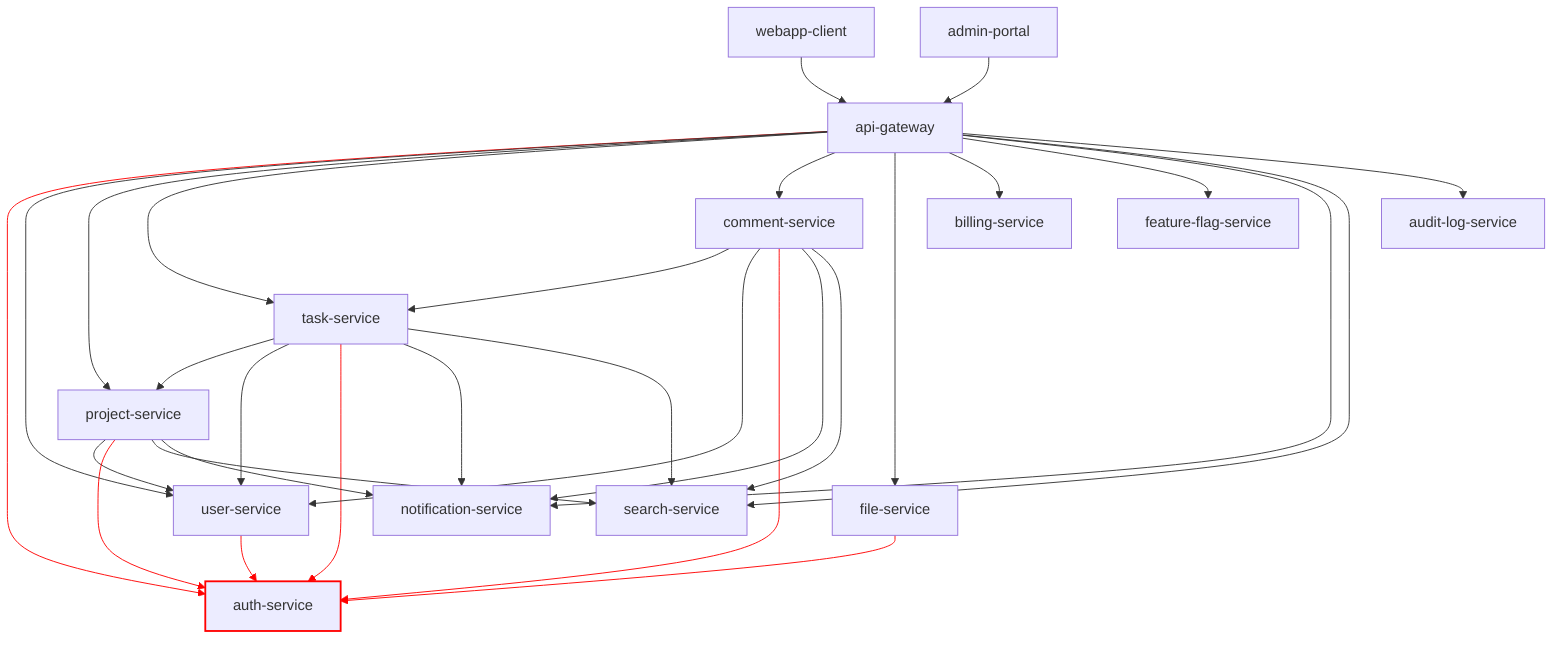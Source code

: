 graph TD

%% Webapps enter via API Gateway
    webapp-client --> api-gateway
    admin-portal --> api-gateway
%% Gateway routes only to entry-point services
    api-gateway --> auth-service
    api-gateway --> user-service
    api-gateway --> project-service
    api-gateway --> task-service
    api-gateway --> comment-service
    api-gateway --> file-service
    api-gateway --> billing-service
    api-gateway --> feature-flag-service
    api-gateway --> notification-service
    api-gateway --> search-service
    api-gateway --> audit-log-service
%% Core service dependencies
    task-service --> project-service
    task-service --> user-service
    task-service --> auth-service
    comment-service --> task-service
    comment-service --> user-service
    comment-service --> auth-service
    file-service --> auth-service
    project-service --> user-service
    project-service --> auth-service
    user-service --> auth-service
%% Supporting services (1-way dependencies)
    task-service --> notification-service
    task-service --> search-service
    comment-service --> notification-service
    comment-service --> search-service
    project-service --> search-service
    project-service --> notification-service
    linkStyle 2 stroke: red
    linkStyle 15 stroke: red
    linkStyle 18 stroke: red
    linkStyle 19 stroke: red
    linkStyle 21 stroke: red
    linkStyle 22 stroke: red
    classDef authNode stroke: #ff0000, stroke-width: 2px;
    class auth-service authNode;